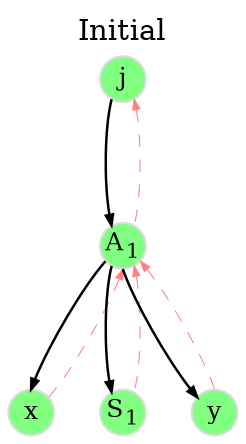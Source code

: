 digraph add {
	graph [
		rankdir="TB"
		bgcolor="white"
		color="white"
		nodesep="0.3"
		ranksep="0.8"
		labelloc="t"
		label="Initial"
	];

	node [
		fontsize="12"
		style="filled"
		width="0.3"
		height="0.3"
		fixedsize="true"
		penwidth="1.0"
		color="#DDDDDD"
		fillcolor="#80ff80"
	];

	edge [
		penwidth="0.5"
		color="#000000"
		arrowsize="0.5"
	];


	A_j  [ label=<j>             ];
	A_a1 [ label=<A<SUB>1</SUB>> ];
	A_x  [ label=<x>             ];
	A_s1 [ label=<S<SUB>1</SUB>> ];
	A_y  [ label=<y>             ];

	A_j  -> A_a1 [ penwidth=1.2 ];
	A_a1 -> A_x  [ penwidth=1.2 ];
	A_a1 -> A_s1 [ penwidth=1.2 ];
	A_a1 -> A_y  [ penwidth=1.2 ];

	A_j  -> A_a1 [ dir=back color="#ff8080" style=dashed ];
	A_a1 -> A_x  [ dir=back color="#ff8080" style=dashed ];
	A_a1 -> A_s1 [ dir=back color="#ff8080" style=dashed ];
	A_a1 -> A_y  [ dir=back color="#ff8080" style=dashed ];
}

